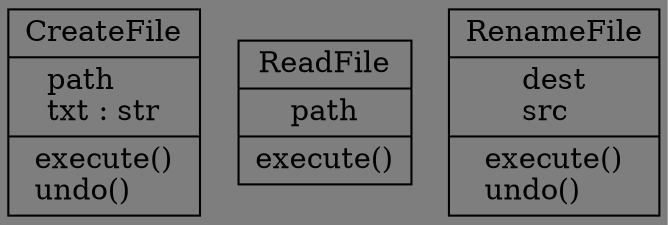 digraph "classes_行为型模式-命令模式.py" {
rankdir=BT
bgcolor="#7e7e7e"
charset="utf-8"
"行为型模式-命令模式.CreateFile" [color="black", fontcolor="black", label=<{CreateFile|path<br ALIGN="LEFT"/>txt : str<br ALIGN="LEFT"/>|execute()<br ALIGN="LEFT"/>undo()<br ALIGN="LEFT"/>}>, shape="record", style="solid"];
"行为型模式-命令模式.ReadFile" [color="black", fontcolor="black", label=<{ReadFile|path<br ALIGN="LEFT"/>|execute()<br ALIGN="LEFT"/>}>, shape="record", style="solid"];
"行为型模式-命令模式.RenameFile" [color="black", fontcolor="black", label=<{RenameFile|dest<br ALIGN="LEFT"/>src<br ALIGN="LEFT"/>|execute()<br ALIGN="LEFT"/>undo()<br ALIGN="LEFT"/>}>, shape="record", style="solid"];
}
